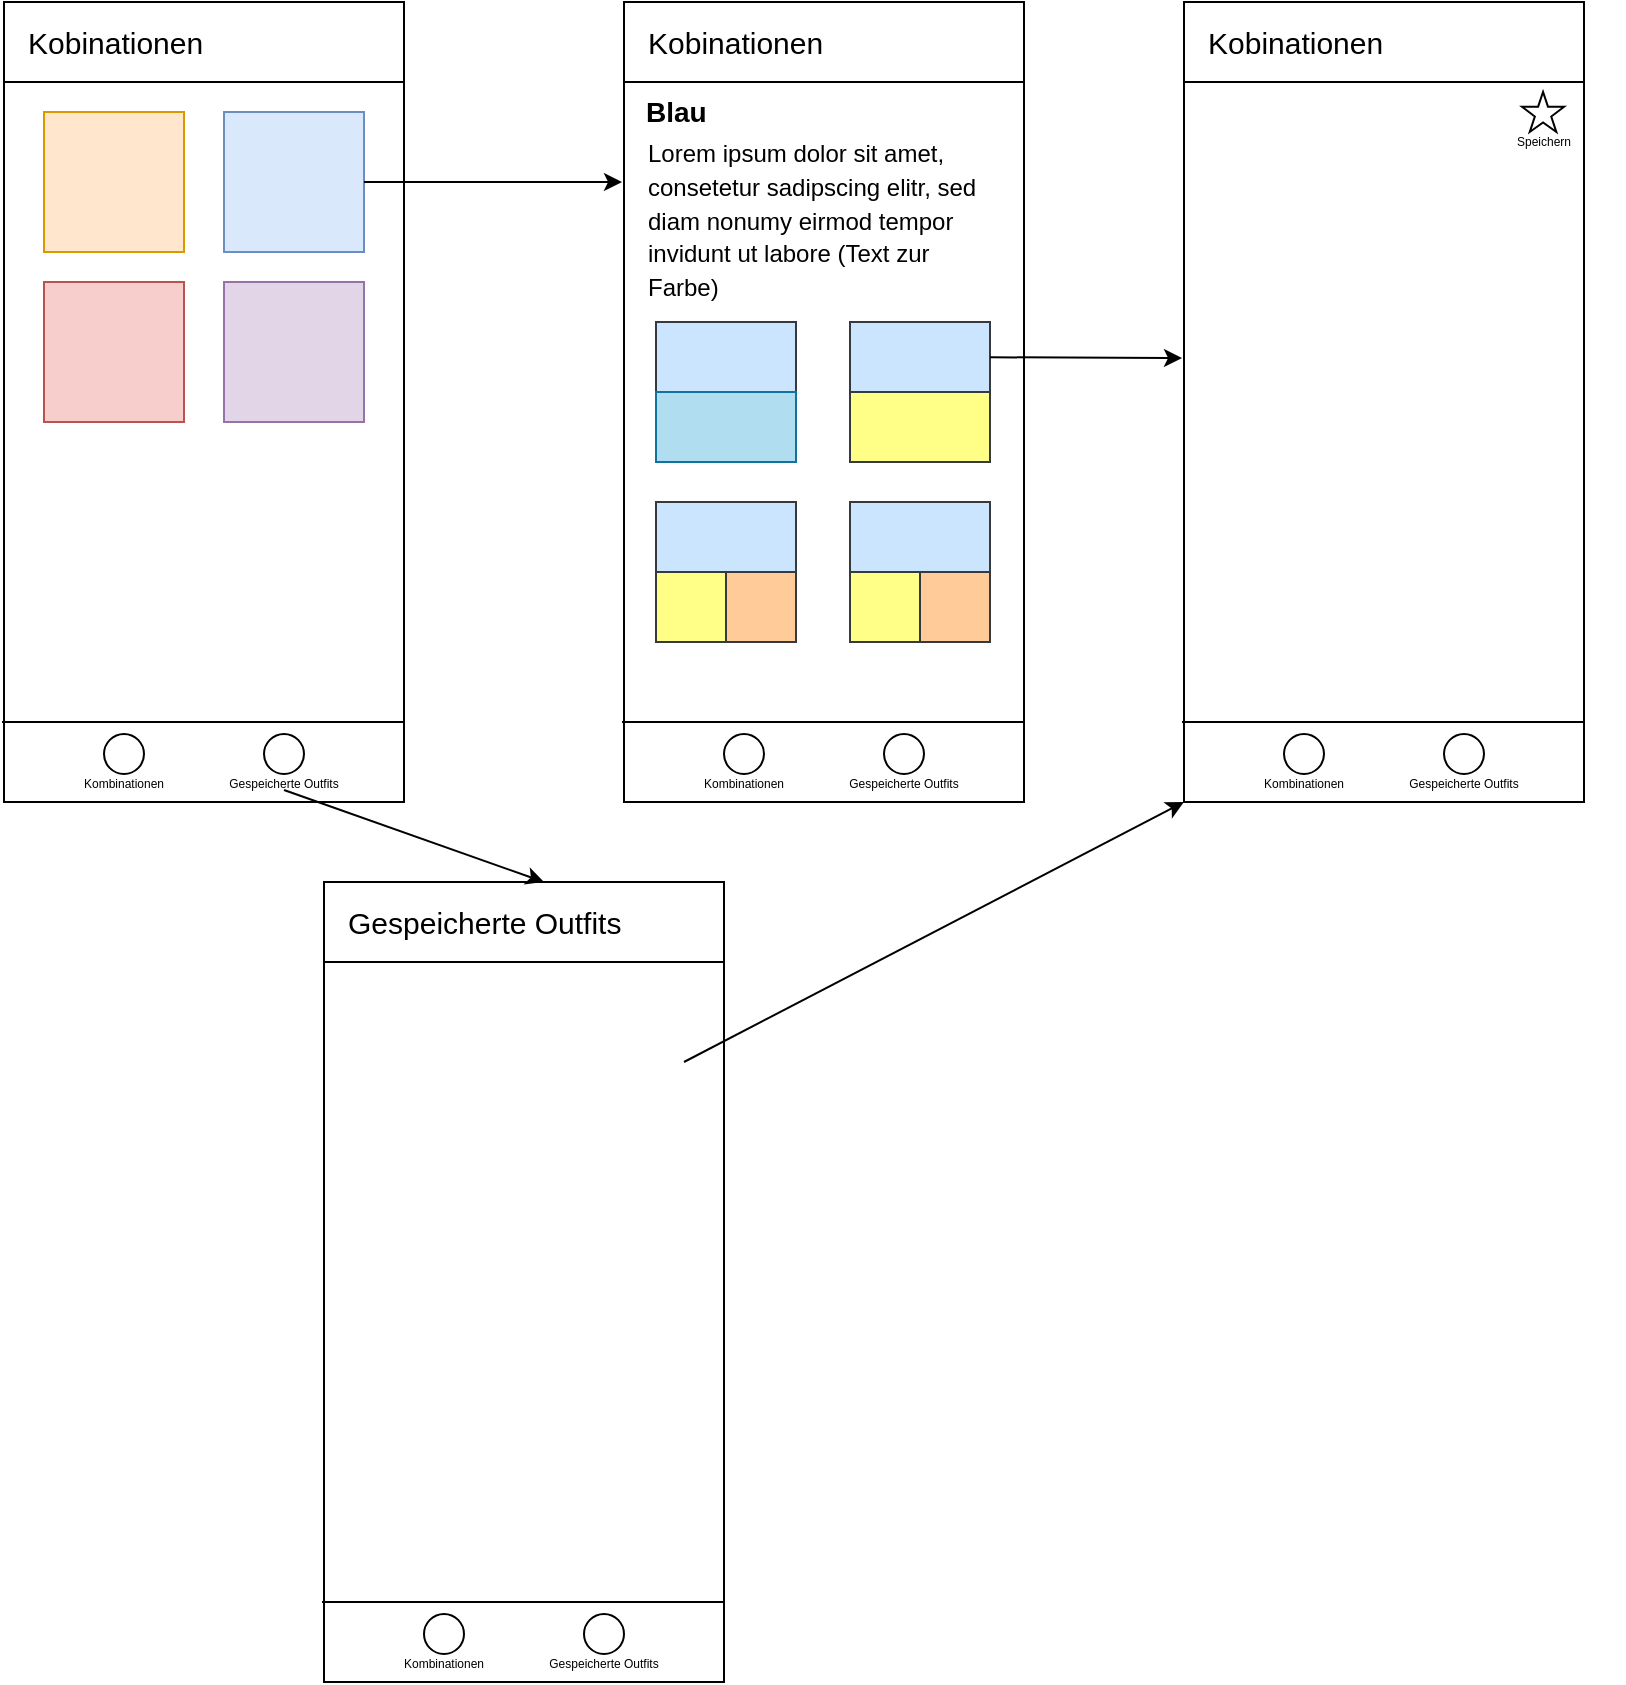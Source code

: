 <mxfile version="15.6.8" type="device"><diagram id="RMUm62e4wmWq0OoWIDBa" name="Page-1"><mxGraphModel dx="828" dy="491" grid="1" gridSize="10" guides="1" tooltips="1" connect="1" arrows="1" fold="1" page="1" pageScale="1" pageWidth="827" pageHeight="1169" math="0" shadow="0"><root><mxCell id="0"/><mxCell id="1" parent="0"/><mxCell id="PVq1ACkaeUyUrSS_XAYG-18" value="" style="rounded=0;whiteSpace=wrap;html=1;" vertex="1" parent="1"><mxGeometry x="11" y="10" width="200" height="400" as="geometry"/></mxCell><mxCell id="PVq1ACkaeUyUrSS_XAYG-19" value="Kobinationen" style="text;html=1;strokeColor=none;fillColor=none;align=left;verticalAlign=middle;whiteSpace=wrap;rounded=0;fontSize=15;" vertex="1" parent="1"><mxGeometry x="21" y="10" width="200" height="40" as="geometry"/></mxCell><mxCell id="PVq1ACkaeUyUrSS_XAYG-20" value="" style="endArrow=none;html=1;rounded=0;exitX=-0.005;exitY=0.095;exitDx=0;exitDy=0;exitPerimeter=0;" edge="1" parent="1"><mxGeometry width="50" height="50" relative="1" as="geometry"><mxPoint x="10" y="370" as="sourcePoint"/><mxPoint x="211" y="370" as="targetPoint"/></mxGeometry></mxCell><mxCell id="PVq1ACkaeUyUrSS_XAYG-21" value="" style="endArrow=none;html=1;rounded=0;exitX=-0.005;exitY=0.095;exitDx=0;exitDy=0;exitPerimeter=0;" edge="1" parent="1"><mxGeometry width="50" height="50" relative="1" as="geometry"><mxPoint x="10.5" y="50" as="sourcePoint"/><mxPoint x="211.5" y="50" as="targetPoint"/><Array as="points"><mxPoint x="161.5" y="50"/></Array></mxGeometry></mxCell><mxCell id="PVq1ACkaeUyUrSS_XAYG-22" value="" style="ellipse;whiteSpace=wrap;html=1;aspect=fixed;fontSize=15;align=left;" vertex="1" parent="1"><mxGeometry x="61" y="376" width="20" height="20" as="geometry"/></mxCell><mxCell id="PVq1ACkaeUyUrSS_XAYG-23" value="" style="ellipse;whiteSpace=wrap;html=1;aspect=fixed;fontSize=15;align=left;" vertex="1" parent="1"><mxGeometry x="141" y="376" width="20" height="20" as="geometry"/></mxCell><mxCell id="PVq1ACkaeUyUrSS_XAYG-24" value="&lt;font style=&quot;font-size: 6px&quot;&gt;Kombinationen&lt;/font&gt;" style="text;html=1;strokeColor=none;fillColor=none;align=center;verticalAlign=middle;whiteSpace=wrap;rounded=0;fontSize=12;" vertex="1" parent="1"><mxGeometry x="31" y="396" width="80" height="6" as="geometry"/></mxCell><mxCell id="PVq1ACkaeUyUrSS_XAYG-25" value="&lt;font style=&quot;font-size: 6px&quot;&gt;Gespeicherte Outfits&lt;br&gt;&lt;/font&gt;" style="text;html=1;strokeColor=none;fillColor=none;align=center;verticalAlign=middle;whiteSpace=wrap;rounded=0;fontSize=12;" vertex="1" parent="1"><mxGeometry x="111" y="394" width="80" height="10" as="geometry"/></mxCell><mxCell id="PVq1ACkaeUyUrSS_XAYG-26" value="" style="whiteSpace=wrap;html=1;aspect=fixed;fontSize=6;align=left;fillColor=#ffe6cc;strokeColor=#d79b00;" vertex="1" parent="1"><mxGeometry x="31" y="65" width="70" height="70" as="geometry"/></mxCell><mxCell id="PVq1ACkaeUyUrSS_XAYG-27" value="" style="whiteSpace=wrap;html=1;aspect=fixed;fontSize=6;align=left;fillColor=#dae8fc;strokeColor=#6c8ebf;" vertex="1" parent="1"><mxGeometry x="121" y="65" width="70" height="70" as="geometry"/></mxCell><mxCell id="PVq1ACkaeUyUrSS_XAYG-28" value="" style="whiteSpace=wrap;html=1;aspect=fixed;fontSize=6;align=left;fillColor=#f8cecc;strokeColor=#b85450;" vertex="1" parent="1"><mxGeometry x="31" y="150" width="70" height="70" as="geometry"/></mxCell><mxCell id="PVq1ACkaeUyUrSS_XAYG-29" value="" style="whiteSpace=wrap;html=1;aspect=fixed;fontSize=6;align=left;fillColor=#e1d5e7;strokeColor=#9673a6;" vertex="1" parent="1"><mxGeometry x="121" y="150" width="70" height="70" as="geometry"/></mxCell><mxCell id="PVq1ACkaeUyUrSS_XAYG-30" value="" style="rounded=0;whiteSpace=wrap;html=1;" vertex="1" parent="1"><mxGeometry x="321" y="10" width="200" height="400" as="geometry"/></mxCell><mxCell id="PVq1ACkaeUyUrSS_XAYG-31" value="Kobinationen" style="text;html=1;strokeColor=none;fillColor=none;align=left;verticalAlign=middle;whiteSpace=wrap;rounded=0;fontSize=15;" vertex="1" parent="1"><mxGeometry x="331" y="10" width="200" height="40" as="geometry"/></mxCell><mxCell id="PVq1ACkaeUyUrSS_XAYG-32" value="" style="endArrow=none;html=1;rounded=0;exitX=-0.005;exitY=0.095;exitDx=0;exitDy=0;exitPerimeter=0;" edge="1" parent="1"><mxGeometry width="50" height="50" relative="1" as="geometry"><mxPoint x="320" y="370" as="sourcePoint"/><mxPoint x="521" y="370" as="targetPoint"/></mxGeometry></mxCell><mxCell id="PVq1ACkaeUyUrSS_XAYG-33" value="" style="endArrow=none;html=1;rounded=0;exitX=-0.005;exitY=0.095;exitDx=0;exitDy=0;exitPerimeter=0;" edge="1" parent="1"><mxGeometry width="50" height="50" relative="1" as="geometry"><mxPoint x="320.5" y="50" as="sourcePoint"/><mxPoint x="521.5" y="50" as="targetPoint"/><Array as="points"><mxPoint x="471.5" y="50"/></Array></mxGeometry></mxCell><mxCell id="PVq1ACkaeUyUrSS_XAYG-34" value="" style="ellipse;whiteSpace=wrap;html=1;aspect=fixed;fontSize=15;align=left;" vertex="1" parent="1"><mxGeometry x="371" y="376" width="20" height="20" as="geometry"/></mxCell><mxCell id="PVq1ACkaeUyUrSS_XAYG-35" value="" style="ellipse;whiteSpace=wrap;html=1;aspect=fixed;fontSize=15;align=left;" vertex="1" parent="1"><mxGeometry x="451" y="376" width="20" height="20" as="geometry"/></mxCell><mxCell id="PVq1ACkaeUyUrSS_XAYG-36" value="&lt;font style=&quot;font-size: 6px&quot;&gt;Kombinationen&lt;/font&gt;" style="text;html=1;strokeColor=none;fillColor=none;align=center;verticalAlign=middle;whiteSpace=wrap;rounded=0;fontSize=12;" vertex="1" parent="1"><mxGeometry x="341" y="396" width="80" height="6" as="geometry"/></mxCell><mxCell id="PVq1ACkaeUyUrSS_XAYG-37" value="&lt;font style=&quot;font-size: 6px&quot;&gt;Gespeicherte Outfits&lt;br&gt;&lt;/font&gt;" style="text;html=1;strokeColor=none;fillColor=none;align=center;verticalAlign=middle;whiteSpace=wrap;rounded=0;fontSize=12;" vertex="1" parent="1"><mxGeometry x="421" y="394" width="80" height="10" as="geometry"/></mxCell><mxCell id="PVq1ACkaeUyUrSS_XAYG-42" value="" style="endArrow=classic;html=1;rounded=0;fontSize=6;" edge="1" parent="1" source="PVq1ACkaeUyUrSS_XAYG-27"><mxGeometry width="50" height="50" relative="1" as="geometry"><mxPoint x="230" y="115" as="sourcePoint"/><mxPoint x="320" y="100" as="targetPoint"/></mxGeometry></mxCell><mxCell id="PVq1ACkaeUyUrSS_XAYG-43" value="&lt;div align=&quot;left&quot;&gt;&lt;b&gt;&lt;font style=&quot;font-size: 14px&quot;&gt;Blau&lt;/font&gt;&lt;/b&gt;&lt;/div&gt;" style="text;html=1;strokeColor=none;fillColor=none;align=left;verticalAlign=middle;whiteSpace=wrap;rounded=0;fontSize=6;" vertex="1" parent="1"><mxGeometry x="330" y="50" width="60" height="30" as="geometry"/></mxCell><mxCell id="PVq1ACkaeUyUrSS_XAYG-44" value="&lt;font style=&quot;font-size: 12px&quot;&gt;Lorem ipsum dolor sit amet, consetetur sadipscing elitr, sed diam nonumy eirmod tempor invidunt ut labore (Text zur Farbe)&lt;/font&gt;" style="text;html=1;strokeColor=none;fillColor=none;align=left;verticalAlign=top;whiteSpace=wrap;rounded=0;fontSize=14;" vertex="1" parent="1"><mxGeometry x="331" y="70" width="179" height="100" as="geometry"/></mxCell><mxCell id="PVq1ACkaeUyUrSS_XAYG-46" value="" style="rounded=0;whiteSpace=wrap;html=1;fontSize=12;align=left;verticalAlign=top;fillColor=#cce5ff;strokeColor=#36393d;" vertex="1" parent="1"><mxGeometry x="434" y="170" width="70" height="35" as="geometry"/></mxCell><mxCell id="PVq1ACkaeUyUrSS_XAYG-47" value="" style="rounded=0;whiteSpace=wrap;html=1;fontSize=12;align=left;verticalAlign=top;fillColor=#cce5ff;strokeColor=#36393d;" vertex="1" parent="1"><mxGeometry x="337" y="170" width="70" height="35" as="geometry"/></mxCell><mxCell id="PVq1ACkaeUyUrSS_XAYG-48" value="" style="rounded=0;whiteSpace=wrap;html=1;fontSize=12;align=left;verticalAlign=top;fillColor=#b1ddf0;strokeColor=#10739e;" vertex="1" parent="1"><mxGeometry x="337" y="205" width="70" height="35" as="geometry"/></mxCell><mxCell id="PVq1ACkaeUyUrSS_XAYG-49" value="" style="rounded=0;whiteSpace=wrap;html=1;fontSize=12;align=left;verticalAlign=top;fillColor=#ffff88;strokeColor=#36393d;" vertex="1" parent="1"><mxGeometry x="434" y="205" width="70" height="35" as="geometry"/></mxCell><mxCell id="PVq1ACkaeUyUrSS_XAYG-50" value="" style="rounded=0;whiteSpace=wrap;html=1;fontSize=12;align=left;verticalAlign=top;fillColor=#cce5ff;strokeColor=#36393d;" vertex="1" parent="1"><mxGeometry x="337" y="260" width="70" height="35" as="geometry"/></mxCell><mxCell id="PVq1ACkaeUyUrSS_XAYG-51" value="" style="rounded=0;whiteSpace=wrap;html=1;fontSize=12;align=left;verticalAlign=top;fillColor=#ffff88;strokeColor=#36393d;" vertex="1" parent="1"><mxGeometry x="337" y="295" width="35" height="35" as="geometry"/></mxCell><mxCell id="PVq1ACkaeUyUrSS_XAYG-52" value="" style="rounded=0;whiteSpace=wrap;html=1;fontSize=12;align=left;verticalAlign=top;fillColor=#ffcc99;strokeColor=#36393d;" vertex="1" parent="1"><mxGeometry x="372" y="295" width="35" height="35" as="geometry"/></mxCell><mxCell id="PVq1ACkaeUyUrSS_XAYG-53" value="" style="rounded=0;whiteSpace=wrap;html=1;fontSize=12;align=left;verticalAlign=top;fillColor=#cce5ff;strokeColor=#36393d;" vertex="1" parent="1"><mxGeometry x="434" y="260" width="70" height="35" as="geometry"/></mxCell><mxCell id="PVq1ACkaeUyUrSS_XAYG-54" value="" style="rounded=0;whiteSpace=wrap;html=1;fontSize=12;align=left;verticalAlign=top;fillColor=#ffff88;strokeColor=#36393d;" vertex="1" parent="1"><mxGeometry x="434" y="295" width="35" height="35" as="geometry"/></mxCell><mxCell id="PVq1ACkaeUyUrSS_XAYG-55" value="" style="rounded=0;whiteSpace=wrap;html=1;fontSize=12;align=left;verticalAlign=top;fillColor=#ffcc99;strokeColor=#36393d;" vertex="1" parent="1"><mxGeometry x="469" y="295" width="35" height="35" as="geometry"/></mxCell><mxCell id="PVq1ACkaeUyUrSS_XAYG-56" value="" style="rounded=0;whiteSpace=wrap;html=1;" vertex="1" parent="1"><mxGeometry x="601" y="10" width="200" height="400" as="geometry"/></mxCell><mxCell id="PVq1ACkaeUyUrSS_XAYG-57" value="Kobinationen" style="text;html=1;strokeColor=none;fillColor=none;align=left;verticalAlign=middle;whiteSpace=wrap;rounded=0;fontSize=15;" vertex="1" parent="1"><mxGeometry x="611" y="10" width="200" height="40" as="geometry"/></mxCell><mxCell id="PVq1ACkaeUyUrSS_XAYG-58" value="" style="endArrow=none;html=1;rounded=0;exitX=-0.005;exitY=0.095;exitDx=0;exitDy=0;exitPerimeter=0;" edge="1" parent="1"><mxGeometry width="50" height="50" relative="1" as="geometry"><mxPoint x="600" y="370" as="sourcePoint"/><mxPoint x="801" y="370" as="targetPoint"/></mxGeometry></mxCell><mxCell id="PVq1ACkaeUyUrSS_XAYG-59" value="" style="endArrow=none;html=1;rounded=0;exitX=-0.005;exitY=0.095;exitDx=0;exitDy=0;exitPerimeter=0;" edge="1" parent="1"><mxGeometry width="50" height="50" relative="1" as="geometry"><mxPoint x="600.5" y="50" as="sourcePoint"/><mxPoint x="801.5" y="50" as="targetPoint"/><Array as="points"><mxPoint x="751.5" y="50"/></Array></mxGeometry></mxCell><mxCell id="PVq1ACkaeUyUrSS_XAYG-60" value="" style="ellipse;whiteSpace=wrap;html=1;aspect=fixed;fontSize=15;align=left;" vertex="1" parent="1"><mxGeometry x="651" y="376" width="20" height="20" as="geometry"/></mxCell><mxCell id="PVq1ACkaeUyUrSS_XAYG-61" value="" style="ellipse;whiteSpace=wrap;html=1;aspect=fixed;fontSize=15;align=left;" vertex="1" parent="1"><mxGeometry x="731" y="376" width="20" height="20" as="geometry"/></mxCell><mxCell id="PVq1ACkaeUyUrSS_XAYG-62" value="&lt;font style=&quot;font-size: 6px&quot;&gt;Kombinationen&lt;/font&gt;" style="text;html=1;strokeColor=none;fillColor=none;align=center;verticalAlign=middle;whiteSpace=wrap;rounded=0;fontSize=12;" vertex="1" parent="1"><mxGeometry x="621" y="396" width="80" height="6" as="geometry"/></mxCell><mxCell id="PVq1ACkaeUyUrSS_XAYG-63" value="&lt;font style=&quot;font-size: 6px&quot;&gt;Gespeicherte Outfits&lt;br&gt;&lt;/font&gt;" style="text;html=1;strokeColor=none;fillColor=none;align=center;verticalAlign=middle;whiteSpace=wrap;rounded=0;fontSize=12;" vertex="1" parent="1"><mxGeometry x="701" y="394" width="80" height="10" as="geometry"/></mxCell><mxCell id="PVq1ACkaeUyUrSS_XAYG-68" value="" style="shape=image;html=1;verticalAlign=top;verticalLabelPosition=bottom;labelBackgroundColor=#ffffff;imageAspect=0;aspect=fixed;image=https://cdn1.iconfinder.com/data/icons/clothes-outfit-line-shop-aholic/512/Jacket-128.png;fontSize=12;imageBackground=none;" vertex="1" parent="1"><mxGeometry x="664" y="61" width="74" height="74" as="geometry"/></mxCell><mxCell id="PVq1ACkaeUyUrSS_XAYG-70" value="" style="shape=image;html=1;verticalAlign=top;verticalLabelPosition=bottom;labelBackgroundColor=#ffffff;imageAspect=0;aspect=fixed;image=https://cdn1.iconfinder.com/data/icons/clothes-outfit-line-shop-aholic/512/Jeans-128.png;fontSize=12;" vertex="1" parent="1"><mxGeometry x="662" y="210" width="78" height="78" as="geometry"/></mxCell><mxCell id="PVq1ACkaeUyUrSS_XAYG-71" value="" style="shape=image;html=1;verticalAlign=top;verticalLabelPosition=bottom;labelBackgroundColor=#ffffff;imageAspect=0;aspect=fixed;image=https://cdn3.iconfinder.com/data/icons/streamline-icon-set-free-pack/48/Streamline-11-128.png;fontSize=12;" vertex="1" parent="1"><mxGeometry x="670" y="288" width="62" height="62" as="geometry"/></mxCell><mxCell id="PVq1ACkaeUyUrSS_XAYG-72" value="" style="endArrow=classic;html=1;rounded=0;fontSize=12;" edge="1" parent="1" source="PVq1ACkaeUyUrSS_XAYG-46"><mxGeometry width="50" height="50" relative="1" as="geometry"><mxPoint x="521" y="210" as="sourcePoint"/><mxPoint x="600" y="188" as="targetPoint"/></mxGeometry></mxCell><mxCell id="PVq1ACkaeUyUrSS_XAYG-73" value="" style="verticalLabelPosition=bottom;verticalAlign=top;html=1;shape=mxgraph.basic.star;fontSize=12;" vertex="1" parent="1"><mxGeometry x="770" y="55" width="21.05" height="20" as="geometry"/></mxCell><mxCell id="PVq1ACkaeUyUrSS_XAYG-74" value="&lt;font style=&quot;font-size: 6px&quot;&gt;Speichern&lt;/font&gt;" style="text;html=1;strokeColor=none;fillColor=none;align=center;verticalAlign=middle;whiteSpace=wrap;rounded=0;fontSize=12;" vertex="1" parent="1"><mxGeometry x="740.53" y="75" width="80" height="6" as="geometry"/></mxCell><mxCell id="PVq1ACkaeUyUrSS_XAYG-75" value="" style="rounded=0;whiteSpace=wrap;html=1;" vertex="1" parent="1"><mxGeometry x="171" y="450" width="200" height="400" as="geometry"/></mxCell><mxCell id="PVq1ACkaeUyUrSS_XAYG-76" value="Gespeicherte Outfits" style="text;html=1;strokeColor=none;fillColor=none;align=left;verticalAlign=middle;whiteSpace=wrap;rounded=0;fontSize=15;" vertex="1" parent="1"><mxGeometry x="181" y="450" width="200" height="40" as="geometry"/></mxCell><mxCell id="PVq1ACkaeUyUrSS_XAYG-77" value="" style="endArrow=none;html=1;rounded=0;exitX=-0.005;exitY=0.095;exitDx=0;exitDy=0;exitPerimeter=0;" edge="1" parent="1"><mxGeometry width="50" height="50" relative="1" as="geometry"><mxPoint x="170" y="810" as="sourcePoint"/><mxPoint x="371" y="810" as="targetPoint"/></mxGeometry></mxCell><mxCell id="PVq1ACkaeUyUrSS_XAYG-78" value="" style="endArrow=none;html=1;rounded=0;exitX=-0.005;exitY=0.095;exitDx=0;exitDy=0;exitPerimeter=0;" edge="1" parent="1"><mxGeometry width="50" height="50" relative="1" as="geometry"><mxPoint x="170.5" y="490" as="sourcePoint"/><mxPoint x="371.5" y="490" as="targetPoint"/><Array as="points"><mxPoint x="321.5" y="490"/></Array></mxGeometry></mxCell><mxCell id="PVq1ACkaeUyUrSS_XAYG-79" value="" style="ellipse;whiteSpace=wrap;html=1;aspect=fixed;fontSize=15;align=left;" vertex="1" parent="1"><mxGeometry x="221" y="816" width="20" height="20" as="geometry"/></mxCell><mxCell id="PVq1ACkaeUyUrSS_XAYG-80" value="" style="ellipse;whiteSpace=wrap;html=1;aspect=fixed;fontSize=15;align=left;" vertex="1" parent="1"><mxGeometry x="301" y="816" width="20" height="20" as="geometry"/></mxCell><mxCell id="PVq1ACkaeUyUrSS_XAYG-81" value="&lt;font style=&quot;font-size: 6px&quot;&gt;Kombinationen&lt;/font&gt;" style="text;html=1;strokeColor=none;fillColor=none;align=center;verticalAlign=middle;whiteSpace=wrap;rounded=0;fontSize=12;" vertex="1" parent="1"><mxGeometry x="191" y="836" width="80" height="6" as="geometry"/></mxCell><mxCell id="PVq1ACkaeUyUrSS_XAYG-82" value="&lt;font style=&quot;font-size: 6px&quot;&gt;Gespeicherte Outfits&lt;br&gt;&lt;/font&gt;" style="text;html=1;strokeColor=none;fillColor=none;align=center;verticalAlign=middle;whiteSpace=wrap;rounded=0;fontSize=12;" vertex="1" parent="1"><mxGeometry x="271" y="834" width="80" height="10" as="geometry"/></mxCell><mxCell id="PVq1ACkaeUyUrSS_XAYG-87" value="" style="shape=image;html=1;verticalAlign=top;verticalLabelPosition=bottom;labelBackgroundColor=#ffffff;imageAspect=0;aspect=fixed;image=https://cdn1.iconfinder.com/data/icons/clothes-outfit-line-shop-aholic/512/Jacket-128.png;fontSize=12;imageBackground=none;" vertex="1" parent="1"><mxGeometry x="191" y="505" width="35" height="35" as="geometry"/></mxCell><mxCell id="PVq1ACkaeUyUrSS_XAYG-88" value="" style="shape=image;html=1;verticalAlign=top;verticalLabelPosition=bottom;labelBackgroundColor=#ffffff;imageAspect=0;aspect=fixed;image=https://cdn1.iconfinder.com/data/icons/clothes-outfit-line-shop-aholic/512/Polo_shirt-128.png;fontSize=6;" vertex="1" parent="1"><mxGeometry x="666" y="135" width="70" height="70" as="geometry"/></mxCell><mxCell id="PVq1ACkaeUyUrSS_XAYG-89" value="" style="shape=image;html=1;verticalAlign=top;verticalLabelPosition=bottom;labelBackgroundColor=#ffffff;imageAspect=0;aspect=fixed;image=https://cdn1.iconfinder.com/data/icons/clothes-outfit-line-shop-aholic/512/Polo_shirt-128.png;fontSize=6;" vertex="1" parent="1"><mxGeometry x="226" y="505" width="35" height="35" as="geometry"/></mxCell><mxCell id="PVq1ACkaeUyUrSS_XAYG-90" value="" style="shape=image;html=1;verticalAlign=top;verticalLabelPosition=bottom;labelBackgroundColor=#ffffff;imageAspect=0;aspect=fixed;image=https://cdn1.iconfinder.com/data/icons/clothes-outfit-line-shop-aholic/512/Jeans-128.png;fontSize=12;" vertex="1" parent="1"><mxGeometry x="191" y="540" width="35" height="35" as="geometry"/></mxCell><mxCell id="PVq1ACkaeUyUrSS_XAYG-91" value="" style="shape=image;html=1;verticalAlign=top;verticalLabelPosition=bottom;labelBackgroundColor=#ffffff;imageAspect=0;aspect=fixed;image=https://cdn3.iconfinder.com/data/icons/streamline-icon-set-free-pack/48/Streamline-11-128.png;fontSize=12;" vertex="1" parent="1"><mxGeometry x="226" y="540" width="35" height="35" as="geometry"/></mxCell><mxCell id="PVq1ACkaeUyUrSS_XAYG-92" value="" style="shape=image;html=1;verticalAlign=top;verticalLabelPosition=bottom;labelBackgroundColor=#ffffff;imageAspect=0;aspect=fixed;image=https://cdn1.iconfinder.com/data/icons/clothes-outfit-line-shop-aholic/512/Jacket-128.png;fontSize=12;imageBackground=none;" vertex="1" parent="1"><mxGeometry x="281" y="505" width="35" height="35" as="geometry"/></mxCell><mxCell id="PVq1ACkaeUyUrSS_XAYG-93" value="" style="shape=image;html=1;verticalAlign=top;verticalLabelPosition=bottom;labelBackgroundColor=#ffffff;imageAspect=0;aspect=fixed;image=https://cdn1.iconfinder.com/data/icons/clothes-outfit-line-shop-aholic/512/Polo_shirt-128.png;fontSize=6;" vertex="1" parent="1"><mxGeometry x="316" y="505" width="35" height="35" as="geometry"/></mxCell><mxCell id="PVq1ACkaeUyUrSS_XAYG-94" value="" style="shape=image;html=1;verticalAlign=top;verticalLabelPosition=bottom;labelBackgroundColor=#ffffff;imageAspect=0;aspect=fixed;image=https://cdn3.iconfinder.com/data/icons/streamline-icon-set-free-pack/48/Streamline-11-128.png;fontSize=12;" vertex="1" parent="1"><mxGeometry x="316" y="540" width="35" height="35" as="geometry"/></mxCell><mxCell id="PVq1ACkaeUyUrSS_XAYG-95" value="" style="shape=image;html=1;verticalAlign=top;verticalLabelPosition=bottom;labelBackgroundColor=#ffffff;imageAspect=0;aspect=fixed;image=https://cdn1.iconfinder.com/data/icons/clothes-outfit-line-shop-aholic/512/Jeans-128.png;fontSize=12;" vertex="1" parent="1"><mxGeometry x="281" y="540" width="35" height="35" as="geometry"/></mxCell><mxCell id="PVq1ACkaeUyUrSS_XAYG-96" value="" style="shape=image;html=1;verticalAlign=top;verticalLabelPosition=bottom;labelBackgroundColor=#ffffff;imageAspect=0;aspect=fixed;image=https://cdn1.iconfinder.com/data/icons/clothes-outfit-line-shop-aholic/512/Jacket-128.png;fontSize=12;imageBackground=none;" vertex="1" parent="1"><mxGeometry x="196" y="590" width="35" height="35" as="geometry"/></mxCell><mxCell id="PVq1ACkaeUyUrSS_XAYG-97" value="" style="shape=image;html=1;verticalAlign=top;verticalLabelPosition=bottom;labelBackgroundColor=#ffffff;imageAspect=0;aspect=fixed;image=https://cdn1.iconfinder.com/data/icons/clothes-outfit-line-shop-aholic/512/Polo_shirt-128.png;fontSize=6;" vertex="1" parent="1"><mxGeometry x="231" y="590" width="35" height="35" as="geometry"/></mxCell><mxCell id="PVq1ACkaeUyUrSS_XAYG-98" value="" style="shape=image;html=1;verticalAlign=top;verticalLabelPosition=bottom;labelBackgroundColor=#ffffff;imageAspect=0;aspect=fixed;image=https://cdn1.iconfinder.com/data/icons/clothes-outfit-line-shop-aholic/512/Jeans-128.png;fontSize=12;" vertex="1" parent="1"><mxGeometry x="196" y="625" width="35" height="35" as="geometry"/></mxCell><mxCell id="PVq1ACkaeUyUrSS_XAYG-99" value="" style="shape=image;html=1;verticalAlign=top;verticalLabelPosition=bottom;labelBackgroundColor=#ffffff;imageAspect=0;aspect=fixed;image=https://cdn3.iconfinder.com/data/icons/streamline-icon-set-free-pack/48/Streamline-11-128.png;fontSize=12;" vertex="1" parent="1"><mxGeometry x="231" y="625" width="35" height="35" as="geometry"/></mxCell><mxCell id="PVq1ACkaeUyUrSS_XAYG-100" value="" style="shape=image;html=1;verticalAlign=top;verticalLabelPosition=bottom;labelBackgroundColor=#ffffff;imageAspect=0;aspect=fixed;image=https://cdn1.iconfinder.com/data/icons/clothes-outfit-line-shop-aholic/512/Jacket-128.png;fontSize=12;imageBackground=none;" vertex="1" parent="1"><mxGeometry x="281" y="590" width="35" height="35" as="geometry"/></mxCell><mxCell id="PVq1ACkaeUyUrSS_XAYG-101" value="" style="shape=image;html=1;verticalAlign=top;verticalLabelPosition=bottom;labelBackgroundColor=#ffffff;imageAspect=0;aspect=fixed;image=https://cdn1.iconfinder.com/data/icons/clothes-outfit-line-shop-aholic/512/Polo_shirt-128.png;fontSize=6;" vertex="1" parent="1"><mxGeometry x="316" y="590" width="35" height="35" as="geometry"/></mxCell><mxCell id="PVq1ACkaeUyUrSS_XAYG-102" value="" style="shape=image;html=1;verticalAlign=top;verticalLabelPosition=bottom;labelBackgroundColor=#ffffff;imageAspect=0;aspect=fixed;image=https://cdn1.iconfinder.com/data/icons/clothes-outfit-line-shop-aholic/512/Jeans-128.png;fontSize=12;" vertex="1" parent="1"><mxGeometry x="281" y="625" width="35" height="35" as="geometry"/></mxCell><mxCell id="PVq1ACkaeUyUrSS_XAYG-103" value="" style="shape=image;html=1;verticalAlign=top;verticalLabelPosition=bottom;labelBackgroundColor=#ffffff;imageAspect=0;aspect=fixed;image=https://cdn3.iconfinder.com/data/icons/streamline-icon-set-free-pack/48/Streamline-11-128.png;fontSize=12;" vertex="1" parent="1"><mxGeometry x="316" y="625" width="35" height="35" as="geometry"/></mxCell><mxCell id="PVq1ACkaeUyUrSS_XAYG-104" value="" style="endArrow=classic;html=1;rounded=0;fontSize=6;exitX=0.5;exitY=1;exitDx=0;exitDy=0;entryX=0.5;entryY=0;entryDx=0;entryDy=0;" edge="1" parent="1" source="PVq1ACkaeUyUrSS_XAYG-25" target="PVq1ACkaeUyUrSS_XAYG-76"><mxGeometry width="50" height="50" relative="1" as="geometry"><mxPoint x="101" y="490" as="sourcePoint"/><mxPoint x="151" y="440" as="targetPoint"/></mxGeometry></mxCell><mxCell id="PVq1ACkaeUyUrSS_XAYG-105" value="" style="endArrow=classic;html=1;rounded=0;fontSize=6;exitX=1;exitY=1;exitDx=0;exitDy=0;entryX=0;entryY=1;entryDx=0;entryDy=0;" edge="1" parent="1" source="PVq1ACkaeUyUrSS_XAYG-93" target="PVq1ACkaeUyUrSS_XAYG-56"><mxGeometry width="50" height="50" relative="1" as="geometry"><mxPoint x="470" y="570" as="sourcePoint"/><mxPoint x="520" y="520" as="targetPoint"/></mxGeometry></mxCell></root></mxGraphModel></diagram></mxfile>